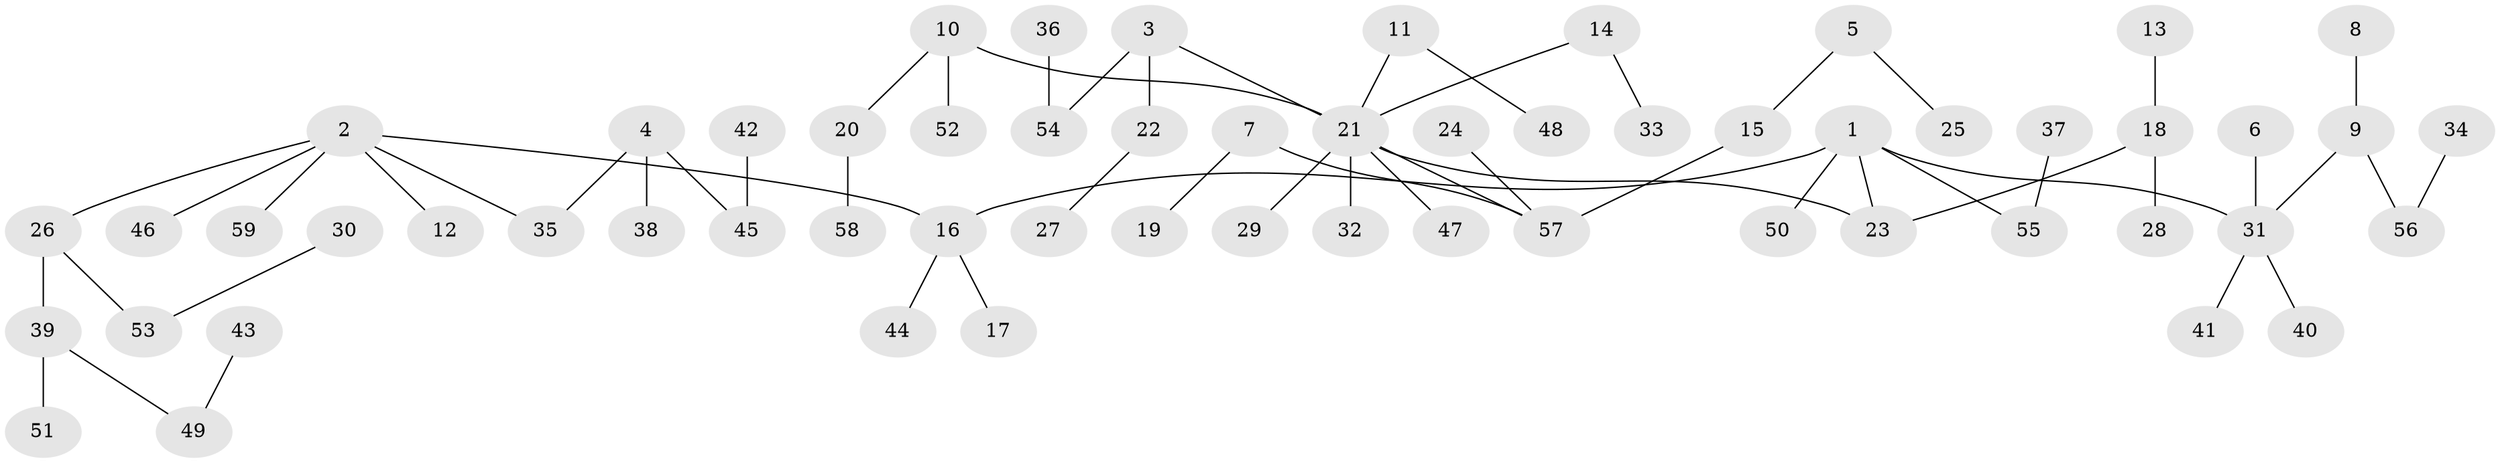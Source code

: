 // original degree distribution, {5: 0.02564102564102564, 11: 0.008547008547008548, 1: 0.5128205128205128, 6: 0.02564102564102564, 2: 0.26495726495726496, 3: 0.1111111111111111, 7: 0.008547008547008548, 4: 0.042735042735042736}
// Generated by graph-tools (version 1.1) at 2025/37/03/04/25 23:37:30]
// undirected, 59 vertices, 58 edges
graph export_dot {
  node [color=gray90,style=filled];
  1;
  2;
  3;
  4;
  5;
  6;
  7;
  8;
  9;
  10;
  11;
  12;
  13;
  14;
  15;
  16;
  17;
  18;
  19;
  20;
  21;
  22;
  23;
  24;
  25;
  26;
  27;
  28;
  29;
  30;
  31;
  32;
  33;
  34;
  35;
  36;
  37;
  38;
  39;
  40;
  41;
  42;
  43;
  44;
  45;
  46;
  47;
  48;
  49;
  50;
  51;
  52;
  53;
  54;
  55;
  56;
  57;
  58;
  59;
  1 -- 16 [weight=1.0];
  1 -- 23 [weight=1.0];
  1 -- 31 [weight=1.0];
  1 -- 50 [weight=1.0];
  1 -- 55 [weight=1.0];
  2 -- 12 [weight=1.0];
  2 -- 16 [weight=1.0];
  2 -- 26 [weight=1.0];
  2 -- 35 [weight=1.0];
  2 -- 46 [weight=1.0];
  2 -- 59 [weight=1.0];
  3 -- 21 [weight=1.0];
  3 -- 22 [weight=1.0];
  3 -- 54 [weight=1.0];
  4 -- 35 [weight=1.0];
  4 -- 38 [weight=1.0];
  4 -- 45 [weight=1.0];
  5 -- 15 [weight=1.0];
  5 -- 25 [weight=1.0];
  6 -- 31 [weight=1.0];
  7 -- 19 [weight=1.0];
  7 -- 57 [weight=1.0];
  8 -- 9 [weight=1.0];
  9 -- 31 [weight=1.0];
  9 -- 56 [weight=1.0];
  10 -- 20 [weight=1.0];
  10 -- 21 [weight=1.0];
  10 -- 52 [weight=1.0];
  11 -- 21 [weight=1.0];
  11 -- 48 [weight=1.0];
  13 -- 18 [weight=1.0];
  14 -- 21 [weight=1.0];
  14 -- 33 [weight=1.0];
  15 -- 57 [weight=1.0];
  16 -- 17 [weight=1.0];
  16 -- 44 [weight=1.0];
  18 -- 23 [weight=1.0];
  18 -- 28 [weight=1.0];
  20 -- 58 [weight=1.0];
  21 -- 23 [weight=1.0];
  21 -- 29 [weight=1.0];
  21 -- 32 [weight=1.0];
  21 -- 47 [weight=1.0];
  21 -- 57 [weight=1.0];
  22 -- 27 [weight=1.0];
  24 -- 57 [weight=1.0];
  26 -- 39 [weight=1.0];
  26 -- 53 [weight=1.0];
  30 -- 53 [weight=1.0];
  31 -- 40 [weight=1.0];
  31 -- 41 [weight=1.0];
  34 -- 56 [weight=1.0];
  36 -- 54 [weight=1.0];
  37 -- 55 [weight=1.0];
  39 -- 49 [weight=1.0];
  39 -- 51 [weight=1.0];
  42 -- 45 [weight=1.0];
  43 -- 49 [weight=1.0];
}
